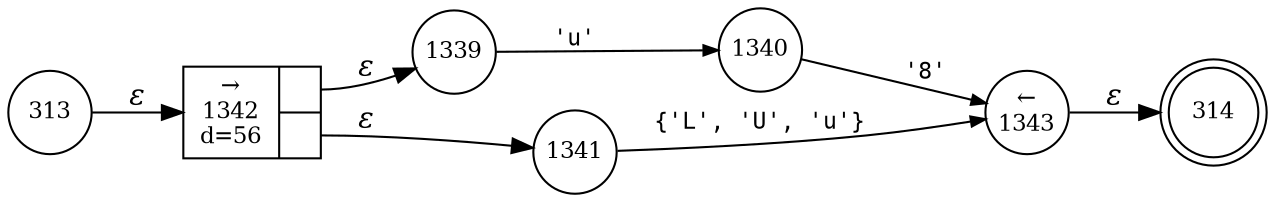 digraph ATN {
rankdir=LR;
s314[fontsize=11, label="314", shape=doublecircle, fixedsize=true, width=.6];
s313[fontsize=11,label="313", shape=circle, fixedsize=true, width=.55, peripheries=1];
s1339[fontsize=11,label="1339", shape=circle, fixedsize=true, width=.55, peripheries=1];
s1340[fontsize=11,label="1340", shape=circle, fixedsize=true, width=.55, peripheries=1];
s1341[fontsize=11,label="1341", shape=circle, fixedsize=true, width=.55, peripheries=1];
s1342[fontsize=11,label="{&rarr;\n1342\nd=56|{<p0>|<p1>}}", shape=record, fixedsize=false, peripheries=1];
s1343[fontsize=11,label="&larr;\n1343", shape=circle, fixedsize=true, width=.55, peripheries=1];
s313 -> s1342 [fontname="Times-Italic", label="&epsilon;"];
s1342:p0 -> s1339 [fontname="Times-Italic", label="&epsilon;"];
s1342:p1 -> s1341 [fontname="Times-Italic", label="&epsilon;"];
s1339 -> s1340 [fontsize=11, fontname="Courier", arrowsize=.7, label = "'u'", arrowhead = normal];
s1341 -> s1343 [fontsize=11, fontname="Courier", arrowsize=.7, label = "{'L', 'U', 'u'}", arrowhead = normal];
s1340 -> s1343 [fontsize=11, fontname="Courier", arrowsize=.7, label = "'8'", arrowhead = normal];
s1343 -> s314 [fontname="Times-Italic", label="&epsilon;"];
}